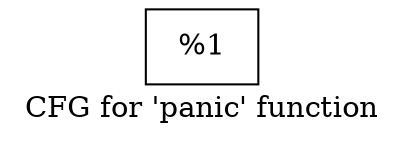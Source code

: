 digraph "CFG for 'panic' function" {
	label="CFG for 'panic' function";

	Node0x1a65710 [shape=record,label="{%1}"];
}
